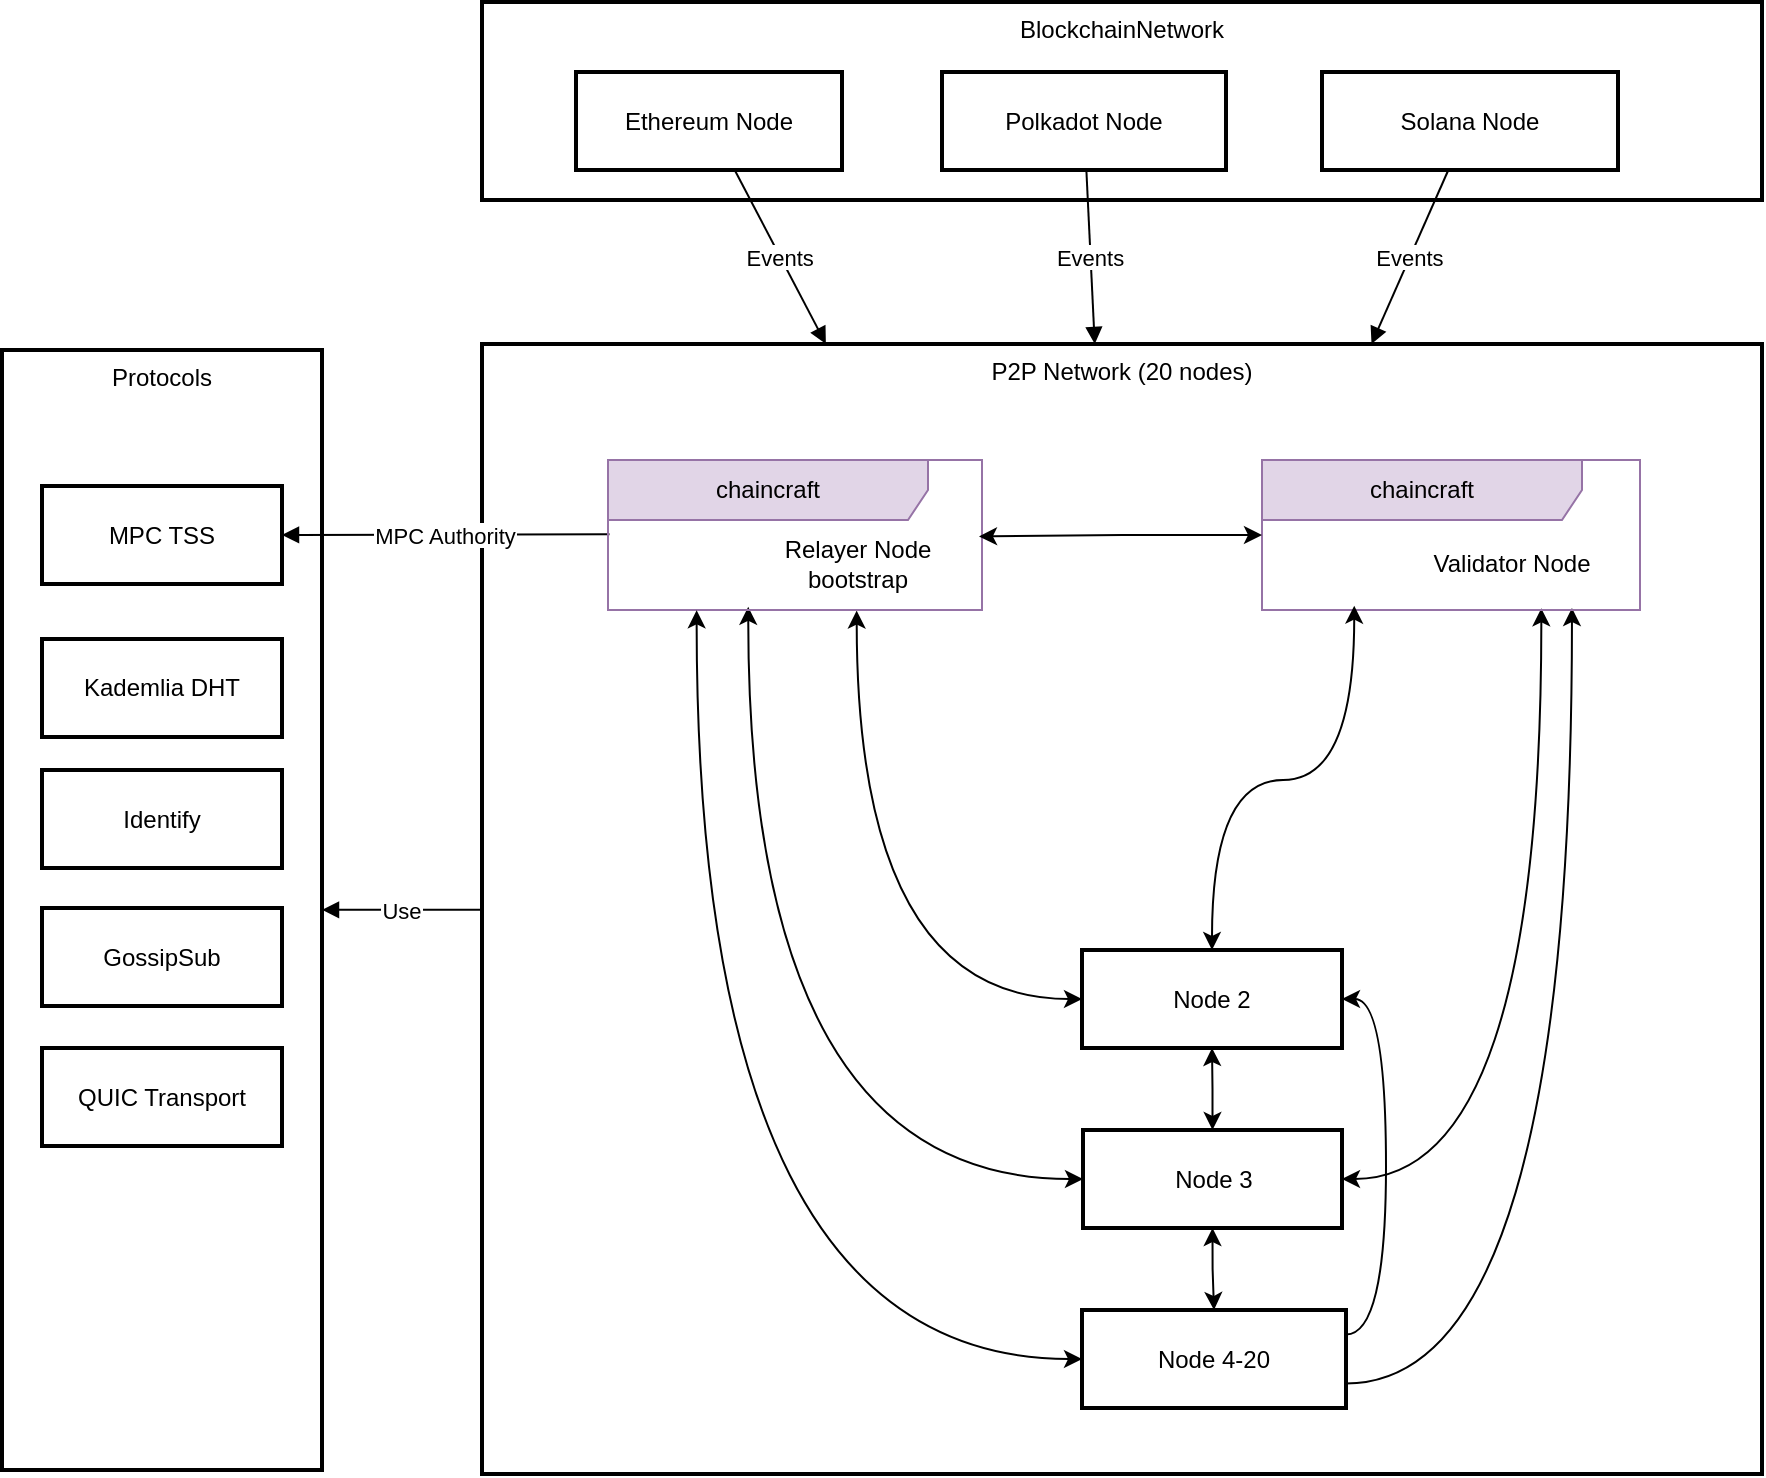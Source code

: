 <mxfile version="25.0.0" pages="4">
  <diagram id="IXVDJG_VeLUXgpo1rgtr" name="archi">
    <mxGraphModel dx="1198" dy="1622" grid="1" gridSize="10" guides="1" tooltips="1" connect="1" arrows="1" fold="1" page="1" pageScale="1" pageWidth="1169" pageHeight="827" math="0" shadow="0">
      <root>
        <mxCell id="0" />
        <mxCell id="1" parent="0" />
        <mxCell id="kc-gMKVMSjufeVu_9sTh-2" value="P2P Network (20 nodes)" style="whiteSpace=wrap;strokeWidth=2;verticalAlign=top;" vertex="1" parent="1">
          <mxGeometry x="440" y="217" width="640" height="565" as="geometry" />
        </mxCell>
        <mxCell id="kc-gMKVMSjufeVu_9sTh-1" value="Protocols" style="whiteSpace=wrap;strokeWidth=2;verticalAlign=top;" vertex="1" parent="1">
          <mxGeometry x="200" y="220" width="160" height="560" as="geometry" />
        </mxCell>
        <mxCell id="kc-gMKVMSjufeVu_9sTh-3" value="BlockchainNetwork" style="whiteSpace=wrap;strokeWidth=2;verticalAlign=top;" vertex="1" parent="1">
          <mxGeometry x="440" y="46" width="640" height="99" as="geometry" />
        </mxCell>
        <mxCell id="kc-gMKVMSjufeVu_9sTh-4" value="Ethereum Node" style="whiteSpace=wrap;strokeWidth=2;" vertex="1" parent="1">
          <mxGeometry x="487" y="81" width="133" height="49" as="geometry" />
        </mxCell>
        <mxCell id="kc-gMKVMSjufeVu_9sTh-5" value="Polkadot Node" style="whiteSpace=wrap;strokeWidth=2;" vertex="1" parent="1">
          <mxGeometry x="670" y="81" width="142" height="49" as="geometry" />
        </mxCell>
        <mxCell id="kc-gMKVMSjufeVu_9sTh-6" value="Solana Node" style="whiteSpace=wrap;strokeWidth=2;" vertex="1" parent="1">
          <mxGeometry x="860" y="81" width="148" height="49" as="geometry" />
        </mxCell>
        <mxCell id="084Bv8LMVi7UibyFzro4-11" style="edgeStyle=orthogonalEdgeStyle;rounded=0;orthogonalLoop=1;jettySize=auto;html=1;entryX=0.665;entryY=1.004;entryDx=0;entryDy=0;startArrow=classic;startFill=1;entryPerimeter=0;curved=1;" edge="1" parent="1" source="kc-gMKVMSjufeVu_9sTh-9" target="084Bv8LMVi7UibyFzro4-1">
          <mxGeometry relative="1" as="geometry" />
        </mxCell>
        <mxCell id="kc-gMKVMSjufeVu_9sTh-9" value="Node 2" style="whiteSpace=wrap;strokeWidth=2;" vertex="1" parent="1">
          <mxGeometry x="740" y="520" width="130" height="49" as="geometry" />
        </mxCell>
        <mxCell id="kc-gMKVMSjufeVu_9sTh-29" style="edgeStyle=orthogonalEdgeStyle;rounded=0;orthogonalLoop=1;jettySize=auto;html=1;exitX=1;exitY=0.5;exitDx=0;exitDy=0;entryX=0.739;entryY=0.989;entryDx=0;entryDy=0;startArrow=classic;startFill=1;entryPerimeter=0;curved=1;" edge="1" parent="1" source="kc-gMKVMSjufeVu_9sTh-10" target="084Bv8LMVi7UibyFzro4-5">
          <mxGeometry relative="1" as="geometry" />
        </mxCell>
        <mxCell id="084Bv8LMVi7UibyFzro4-10" style="edgeStyle=orthogonalEdgeStyle;rounded=0;orthogonalLoop=1;jettySize=auto;html=1;entryX=0.375;entryY=0.979;entryDx=0;entryDy=0;startArrow=classic;startFill=1;entryPerimeter=0;curved=1;" edge="1" parent="1" source="kc-gMKVMSjufeVu_9sTh-10" target="084Bv8LMVi7UibyFzro4-1">
          <mxGeometry relative="1" as="geometry" />
        </mxCell>
        <mxCell id="084Bv8LMVi7UibyFzro4-14" style="edgeStyle=orthogonalEdgeStyle;rounded=0;orthogonalLoop=1;jettySize=auto;html=1;entryX=0.5;entryY=0;entryDx=0;entryDy=0;exitX=0.5;exitY=1;exitDx=0;exitDy=0;startArrow=classic;startFill=1;" edge="1" parent="1" source="kc-gMKVMSjufeVu_9sTh-10" target="kc-gMKVMSjufeVu_9sTh-11">
          <mxGeometry relative="1" as="geometry" />
        </mxCell>
        <mxCell id="084Bv8LMVi7UibyFzro4-15" style="edgeStyle=orthogonalEdgeStyle;rounded=0;orthogonalLoop=1;jettySize=auto;html=1;entryX=0.5;entryY=1;entryDx=0;entryDy=0;startArrow=classic;startFill=1;" edge="1" parent="1" source="kc-gMKVMSjufeVu_9sTh-10" target="kc-gMKVMSjufeVu_9sTh-9">
          <mxGeometry relative="1" as="geometry" />
        </mxCell>
        <mxCell id="kc-gMKVMSjufeVu_9sTh-10" value="Node 3" style="whiteSpace=wrap;strokeWidth=2;" vertex="1" parent="1">
          <mxGeometry x="740.5" y="610" width="129.5" height="49" as="geometry" />
        </mxCell>
        <mxCell id="084Bv8LMVi7UibyFzro4-16" style="edgeStyle=orthogonalEdgeStyle;rounded=0;orthogonalLoop=1;jettySize=auto;html=1;entryX=1;entryY=0.5;entryDx=0;entryDy=0;exitX=1;exitY=0.25;exitDx=0;exitDy=0;curved=1;" edge="1" parent="1" source="kc-gMKVMSjufeVu_9sTh-11" target="kc-gMKVMSjufeVu_9sTh-9">
          <mxGeometry relative="1" as="geometry" />
        </mxCell>
        <mxCell id="kc-gMKVMSjufeVu_9sTh-11" value="Node 4-20" style="whiteSpace=wrap;strokeWidth=2;" vertex="1" parent="1">
          <mxGeometry x="740" y="700" width="132" height="49" as="geometry" />
        </mxCell>
        <mxCell id="kc-gMKVMSjufeVu_9sTh-12" value="Kademlia DHT" style="whiteSpace=wrap;strokeWidth=2;" vertex="1" parent="1">
          <mxGeometry x="220" y="364.5" width="120" height="49" as="geometry" />
        </mxCell>
        <mxCell id="kc-gMKVMSjufeVu_9sTh-13" value="QUIC Transport" style="whiteSpace=wrap;strokeWidth=2;" vertex="1" parent="1">
          <mxGeometry x="220" y="569" width="120" height="49" as="geometry" />
        </mxCell>
        <mxCell id="kc-gMKVMSjufeVu_9sTh-14" value="GossipSub" style="whiteSpace=wrap;strokeWidth=2;" vertex="1" parent="1">
          <mxGeometry x="220" y="499" width="120" height="49" as="geometry" />
        </mxCell>
        <mxCell id="kc-gMKVMSjufeVu_9sTh-15" value="Identify" style="whiteSpace=wrap;strokeWidth=2;" vertex="1" parent="1">
          <mxGeometry x="220" y="430" width="120" height="49" as="geometry" />
        </mxCell>
        <mxCell id="kc-gMKVMSjufeVu_9sTh-16" value="MPC TSS" style="whiteSpace=wrap;strokeWidth=2;" vertex="1" parent="1">
          <mxGeometry x="220" y="288" width="120" height="49" as="geometry" />
        </mxCell>
        <mxCell id="kc-gMKVMSjufeVu_9sTh-24" value="MPC Authority" style="startArrow=none;endArrow=block;entryX=1;entryY=0.5;rounded=0;exitX=0.004;exitY=0.495;exitDx=0;exitDy=0;exitPerimeter=0;entryDx=0;entryDy=0;" edge="1" parent="1" source="084Bv8LMVi7UibyFzro4-1" target="kc-gMKVMSjufeVu_9sTh-16">
          <mxGeometry relative="1" as="geometry" />
        </mxCell>
        <mxCell id="kc-gMKVMSjufeVu_9sTh-25" value="Events" style="curved=1;startArrow=none;endArrow=block;rounded=0;" edge="1" parent="1" source="kc-gMKVMSjufeVu_9sTh-4" target="kc-gMKVMSjufeVu_9sTh-2">
          <mxGeometry relative="1" as="geometry">
            <Array as="points" />
          </mxGeometry>
        </mxCell>
        <mxCell id="kc-gMKVMSjufeVu_9sTh-26" value="Events" style="curved=1;startArrow=none;endArrow=block;rounded=0;" edge="1" parent="1" source="kc-gMKVMSjufeVu_9sTh-5" target="kc-gMKVMSjufeVu_9sTh-2">
          <mxGeometry relative="1" as="geometry">
            <Array as="points" />
          </mxGeometry>
        </mxCell>
        <mxCell id="kc-gMKVMSjufeVu_9sTh-27" value="Events" style="curved=1;startArrow=none;endArrow=block;rounded=0;" edge="1" parent="1" source="kc-gMKVMSjufeVu_9sTh-6" target="kc-gMKVMSjufeVu_9sTh-2">
          <mxGeometry relative="1" as="geometry">
            <Array as="points" />
          </mxGeometry>
        </mxCell>
        <mxCell id="kc-gMKVMSjufeVu_9sTh-28" value="Use" style="curved=1;startArrow=none;endArrow=block;rounded=0;" edge="1" parent="1" source="kc-gMKVMSjufeVu_9sTh-2" target="kc-gMKVMSjufeVu_9sTh-1">
          <mxGeometry relative="1" as="geometry">
            <Array as="points" />
          </mxGeometry>
        </mxCell>
        <mxCell id="kc-gMKVMSjufeVu_9sTh-30" style="edgeStyle=orthogonalEdgeStyle;rounded=0;orthogonalLoop=1;jettySize=auto;html=1;entryX=0.82;entryY=0.987;entryDx=0;entryDy=0;exitX=1;exitY=0.75;exitDx=0;exitDy=0;entryPerimeter=0;curved=1;" edge="1" parent="1" source="kc-gMKVMSjufeVu_9sTh-11" target="084Bv8LMVi7UibyFzro4-5">
          <mxGeometry relative="1" as="geometry" />
        </mxCell>
        <mxCell id="084Bv8LMVi7UibyFzro4-1" value="chaincraft" style="shape=umlFrame;whiteSpace=wrap;html=1;pointerEvents=0;recursiveResize=0;container=1;collapsible=0;width=160;fillColor=#e1d5e7;strokeColor=#9673a6;" vertex="1" parent="1">
          <mxGeometry x="503" y="275" width="187" height="75" as="geometry" />
        </mxCell>
        <mxCell id="084Bv8LMVi7UibyFzro4-4" value="Relayer Node&lt;br style=&quot;padding: 0px; margin: 0px;&quot;&gt;bootstrap" style="text;html=1;align=center;verticalAlign=middle;whiteSpace=wrap;rounded=0;" vertex="1" parent="084Bv8LMVi7UibyFzro4-1">
          <mxGeometry x="70" y="37" width="110" height="30" as="geometry" />
        </mxCell>
        <mxCell id="084Bv8LMVi7UibyFzro4-5" value="chaincraft" style="shape=umlFrame;whiteSpace=wrap;html=1;pointerEvents=0;recursiveResize=0;container=1;collapsible=0;width=160;fillColor=#e1d5e7;strokeColor=#9673a6;" vertex="1" parent="1">
          <mxGeometry x="830" y="275" width="189" height="75" as="geometry" />
        </mxCell>
        <mxCell id="084Bv8LMVi7UibyFzro4-6" value="Validator Node" style="text;html=1;align=center;verticalAlign=middle;whiteSpace=wrap;rounded=0;" vertex="1" parent="084Bv8LMVi7UibyFzro4-5">
          <mxGeometry x="70" y="37" width="110" height="30" as="geometry" />
        </mxCell>
        <mxCell id="084Bv8LMVi7UibyFzro4-9" style="edgeStyle=orthogonalEdgeStyle;rounded=0;orthogonalLoop=1;jettySize=auto;html=1;entryX=0.237;entryY=1.002;entryDx=0;entryDy=0;entryPerimeter=0;exitX=0;exitY=0.5;exitDx=0;exitDy=0;startArrow=classic;startFill=1;curved=1;" edge="1" parent="1" source="kc-gMKVMSjufeVu_9sTh-11" target="084Bv8LMVi7UibyFzro4-1">
          <mxGeometry relative="1" as="geometry" />
        </mxCell>
        <mxCell id="084Bv8LMVi7UibyFzro4-12" style="edgeStyle=orthogonalEdgeStyle;rounded=0;orthogonalLoop=1;jettySize=auto;html=1;entryX=0.992;entryY=0.51;entryDx=0;entryDy=0;entryPerimeter=0;startArrow=classic;startFill=1;" edge="1" parent="1" source="084Bv8LMVi7UibyFzro4-5" target="084Bv8LMVi7UibyFzro4-1">
          <mxGeometry relative="1" as="geometry" />
        </mxCell>
        <mxCell id="084Bv8LMVi7UibyFzro4-13" style="edgeStyle=orthogonalEdgeStyle;rounded=0;orthogonalLoop=1;jettySize=auto;html=1;entryX=0.244;entryY=0.971;entryDx=0;entryDy=0;entryPerimeter=0;startArrow=classic;startFill=1;curved=1;" edge="1" parent="1" source="kc-gMKVMSjufeVu_9sTh-9" target="084Bv8LMVi7UibyFzro4-5">
          <mxGeometry relative="1" as="geometry" />
        </mxCell>
      </root>
    </mxGraphModel>
  </diagram>
  <diagram id="6VmMqXmC3DoD7ry2THyF" name="detail archi">
    <mxGraphModel grid="1" page="1" gridSize="10" guides="1" tooltips="1" connect="1" arrows="1" fold="1" pageScale="1" pageWidth="1169" pageHeight="827" math="0" shadow="0">
      <root>
        <mxCell id="0" />
        <mxCell id="1" parent="0" />
        <mxCell id="GuxVgfwYqSYAjP20sKNR-9" value="Protocols stack" style="whiteSpace=wrap;strokeWidth=2;verticalAlign=top;gradientColor=#99FFCC;fillColor=#CCFFCC;fontStyle=1" vertex="1" parent="1">
          <mxGeometry x="-250" y="50" width="270" height="740" as="geometry" />
        </mxCell>
        <mxCell id="GuxVgfwYqSYAjP20sKNR-16" value="Secure signature Protocol" style="whiteSpace=wrap;strokeWidth=2;verticalAlign=top;opacity=75;fontStyle=1" vertex="1" parent="1">
          <mxGeometry x="-230" y="180" width="160" height="104" as="geometry" />
        </mxCell>
        <mxCell id="ElLSC6b5jKK7miGba3Dk-1" value="Connection Types" style="whiteSpace=wrap;strokeWidth=2;verticalAlign=top;gradientColor=#FF9933;fillColor=#FFE6CC;fontStyle=1" vertex="1" parent="1">
          <mxGeometry x="720" y="670" width="370" height="120" as="geometry" />
        </mxCell>
        <mxCell id="ElLSC6b5jKK7miGba3Dk-5" value="P2P Network" style="whiteSpace=wrap;strokeWidth=2;verticalAlign=top;gradientColor=#E5CCFF;fillColor=#CCCCFF;fontStyle=1" vertex="1" parent="1">
          <mxGeometry x="30" y="50" width="1060" height="600" as="geometry" />
        </mxCell>
        <mxCell id="ElLSC6b5jKK7miGba3Dk-6" value="Validator Nodes (20)" style="whiteSpace=wrap;strokeWidth=2;verticalAlign=top;fillColor=#FFFFFF;gradientColor=none;opacity=40;fontStyle=1" vertex="1" parent="1">
          <mxGeometry x="50" y="320" width="1020" height="320" as="geometry" />
        </mxCell>
        <mxCell id="ElLSC6b5jKK7miGba3Dk-7" value="Node Components (Each Node)" style="whiteSpace=wrap;strokeWidth=2;verticalAlign=top;opacity=60;fontStyle=1" vertex="1" parent="1">
          <mxGeometry x="80" y="370" width="970" height="260" as="geometry" />
        </mxCell>
        <mxCell id="ElLSC6b5jKK7miGba3Dk-8" value="Relayer Node" style="whiteSpace=wrap;strokeWidth=2;verticalAlign=top;gradientColor=none;fillColor=default;opacity=40;fontStyle=1" vertex="1" parent="1">
          <mxGeometry x="50" y="90" width="1020" height="202" as="geometry" />
        </mxCell>
        <mxCell id="ElLSC6b5jKK7miGba3Dk-9" value="Blockchain Networks" style="whiteSpace=wrap;strokeWidth=2;verticalAlign=top;gradientColor=#66FFFF;fillColor=#CCFFFF;fontStyle=1" vertex="1" parent="1">
          <mxGeometry x="1120" y="50" width="240" height="740" as="geometry" />
        </mxCell>
        <mxCell id="ElLSC6b5jKK7miGba3Dk-10" value="Solana" style="whiteSpace=wrap;strokeWidth=2;verticalAlign=top;opacity=75;" vertex="1" parent="1">
          <mxGeometry x="1170" y="591" width="170" height="180" as="geometry" />
        </mxCell>
        <mxCell id="ElLSC6b5jKK7miGba3Dk-11" value="Polkadot" style="whiteSpace=wrap;strokeWidth=2;verticalAlign=top;opacity=75;" vertex="1" parent="1">
          <mxGeometry x="1170" y="91" width="170" height="180" as="geometry" />
        </mxCell>
        <mxCell id="ElLSC6b5jKK7miGba3Dk-12" value="Ethereum" style="whiteSpace=wrap;strokeWidth=2;verticalAlign=top;opacity=75;" vertex="1" parent="1">
          <mxGeometry x="1170" y="341" width="170" height="175" as="geometry" />
        </mxCell>
        <mxCell id="GuxVgfwYqSYAjP20sKNR-1" style="edgeStyle=orthogonalEdgeStyle;rounded=0;orthogonalLoop=1;jettySize=auto;html=1;entryX=0;entryY=0.25;entryDx=0;entryDy=0;exitX=0;exitY=0.75;exitDx=0;exitDy=0;curved=1;" edge="1" parent="1" source="ElLSC6b5jKK7miGba3Dk-13" target="ElLSC6b5jKK7miGba3Dk-14">
          <mxGeometry relative="1" as="geometry" />
        </mxCell>
        <mxCell id="GuxVgfwYqSYAjP20sKNR-2" value="RPC/WS" style="edgeLabel;html=1;align=center;verticalAlign=middle;resizable=0;points=[];" vertex="1" connectable="0" parent="GuxVgfwYqSYAjP20sKNR-1">
          <mxGeometry x="-0.014" relative="1" as="geometry">
            <mxPoint as="offset" />
          </mxGeometry>
        </mxCell>
        <mxCell id="ElLSC6b5jKK7miGba3Dk-13" value="GETH Node" style="whiteSpace=wrap;strokeWidth=2;opacity=75;" vertex="1" parent="1">
          <mxGeometry x="1190" y="384" width="130" height="49" as="geometry" />
        </mxCell>
        <mxCell id="ElLSC6b5jKK7miGba3Dk-14" value="Infura" style="whiteSpace=wrap;strokeWidth=2;opacity=75;" vertex="1" parent="1">
          <mxGeometry x="1190" y="451" width="130" height="49" as="geometry" />
        </mxCell>
        <mxCell id="ElLSC6b5jKK7miGba3Dk-15" value="Polkadot RPC" style="whiteSpace=wrap;strokeWidth=2;opacity=75;" vertex="1" parent="1">
          <mxGeometry x="1190" y="201" width="130" height="49" as="geometry" />
        </mxCell>
        <mxCell id="ElLSC6b5jKK7miGba3Dk-16" value="Polkadot WebSocket" style="whiteSpace=wrap;strokeWidth=2;opacity=75;" vertex="1" parent="1">
          <mxGeometry x="1190" y="133" width="130" height="49" as="geometry" />
        </mxCell>
        <mxCell id="ElLSC6b5jKK7miGba3Dk-17" value="Solana RPC" style="whiteSpace=wrap;strokeWidth=2;opacity=75;" vertex="1" parent="1">
          <mxGeometry x="1190" y="698" width="130" height="49" as="geometry" />
        </mxCell>
        <mxCell id="ElLSC6b5jKK7miGba3Dk-18" value="Solana WebSocket" style="whiteSpace=wrap;strokeWidth=2;opacity=75;" vertex="1" parent="1">
          <mxGeometry x="1190" y="631" width="130" height="49" as="geometry" />
        </mxCell>
        <mxCell id="ElLSC6b5jKK7miGba3Dk-19" value="Core Service" style="whiteSpace=wrap;strokeWidth=2;opacity=75;strokeColor=default;align=center;verticalAlign=middle;fontFamily=Helvetica;fontSize=12;fontColor=default;fillColor=default;gradientColor=none;rounded=1;shadow=1;" vertex="1" parent="1">
          <mxGeometry x="498.5" y="140" width="150" height="49" as="geometry" />
        </mxCell>
        <mxCell id="GuxVgfwYqSYAjP20sKNR-20" style="edgeStyle=orthogonalEdgeStyle;rounded=0;orthogonalLoop=1;jettySize=auto;html=1;curved=1;entryX=1;entryY=0.5;entryDx=0;entryDy=0;exitX=0.25;exitY=1;exitDx=0;exitDy=0;" edge="1" parent="1" source="ElLSC6b5jKK7miGba3Dk-20" target="GuxVgfwYqSYAjP20sKNR-15">
          <mxGeometry relative="1" as="geometry" />
        </mxCell>
        <mxCell id="ElLSC6b5jKK7miGba3Dk-20" value="MPC Controller" style="whiteSpace=wrap;strokeWidth=2;opacity=75;" vertex="1" parent="1">
          <mxGeometry x="350" y="219" width="148.5" height="49" as="geometry" />
        </mxCell>
        <mxCell id="GuxVgfwYqSYAjP20sKNR-17" style="rounded=0;orthogonalLoop=1;jettySize=auto;html=1;edgeStyle=orthogonalEdgeStyle;curved=1;entryX=0.75;entryY=0;entryDx=0;entryDy=0;" edge="1" parent="1" source="ElLSC6b5jKK7miGba3Dk-21" target="GuxVgfwYqSYAjP20sKNR-15">
          <mxGeometry relative="1" as="geometry" />
        </mxCell>
        <mxCell id="ElLSC6b5jKK7miGba3Dk-21" value="Key Management" style="whiteSpace=wrap;strokeWidth=2;opacity=75;" vertex="1" parent="1">
          <mxGeometry x="181" y="219" width="146" height="49" as="geometry" />
        </mxCell>
        <mxCell id="GuxVgfwYqSYAjP20sKNR-4" style="edgeStyle=orthogonalEdgeStyle;rounded=0;orthogonalLoop=1;jettySize=auto;html=1;curved=1;entryX=0.006;entryY=0.1;entryDx=0;entryDy=0;entryPerimeter=0;" edge="1" parent="1" source="ElLSC6b5jKK7miGba3Dk-23" target="ElLSC6b5jKK7miGba3Dk-9">
          <mxGeometry relative="1" as="geometry" />
        </mxCell>
        <mxCell id="GuxVgfwYqSYAjP20sKNR-5" value="Monitor" style="edgeLabel;html=1;align=center;verticalAlign=middle;resizable=0;points=[];" vertex="1" connectable="0" parent="GuxVgfwYqSYAjP20sKNR-4">
          <mxGeometry x="0.082" y="-8" relative="1" as="geometry">
            <mxPoint x="57" y="-51" as="offset" />
          </mxGeometry>
        </mxCell>
        <mxCell id="ElLSC6b5jKK7miGba3Dk-23" value="Chain Management" style="whiteSpace=wrap;strokeWidth=2;opacity=75;" vertex="1" parent="1">
          <mxGeometry x="648.5" y="219" width="140" height="49" as="geometry" />
        </mxCell>
        <mxCell id="ElLSC6b5jKK7miGba3Dk-24" value="Core Service" style="whiteSpace=wrap;strokeWidth=2;fillColor=default;strokeColor=default;align=center;verticalAlign=middle;fontFamily=Helvetica;fontSize=12;fontColor=default;gradientColor=none;opacity=75;shadow=1;glass=0;rounded=1;" vertex="1" parent="1">
          <mxGeometry x="498.5" y="416" width="140" height="49" as="geometry" />
        </mxCell>
        <mxCell id="ElLSC6b5jKK7miGba3Dk-25" value="Event Listener" style="whiteSpace=wrap;strokeWidth=2;opacity=75;" vertex="1" parent="1">
          <mxGeometry x="320" y="395.5" width="110" height="49" as="geometry" />
        </mxCell>
        <mxCell id="ElLSC6b5jKK7miGba3Dk-27" value="Chain Adapter" style="whiteSpace=wrap;strokeWidth=2;opacity=75;" vertex="1" parent="1">
          <mxGeometry x="910" y="400" width="110" height="210" as="geometry" />
        </mxCell>
        <mxCell id="GuxVgfwYqSYAjP20sKNR-3" style="rounded=0;orthogonalLoop=1;jettySize=auto;html=1;entryX=0.5;entryY=0;entryDx=0;entryDy=0;edgeStyle=orthogonalEdgeStyle;curved=1;" edge="1" parent="1" source="ElLSC6b5jKK7miGba3Dk-28" target="ElLSC6b5jKK7miGba3Dk-38">
          <mxGeometry relative="1" as="geometry" />
        </mxCell>
        <mxCell id="ElLSC6b5jKK7miGba3Dk-28" value="P2P Protocol Handler" style="whiteSpace=wrap;strokeWidth=2;opacity=75;" vertex="1" parent="1">
          <mxGeometry x="498.5" y="541" width="140" height="49" as="geometry" />
        </mxCell>
        <mxCell id="ElLSC6b5jKK7miGba3Dk-36" value="WebSocket" style="whiteSpace=wrap;strokeWidth=2;opacity=75;" vertex="1" parent="1">
          <mxGeometry x="970" y="730" width="100" height="49" as="geometry" />
        </mxCell>
        <mxCell id="ElLSC6b5jKK7miGba3Dk-37" value="JSON-RPC" style="whiteSpace=wrap;strokeWidth=2;opacity=75;" vertex="1" parent="1">
          <mxGeometry x="860" y="730" width="100" height="49" as="geometry" />
        </mxCell>
        <mxCell id="ElLSC6b5jKK7miGba3Dk-38" value="P2P Direct" style="whiteSpace=wrap;strokeWidth=2;opacity=75;" vertex="1" parent="1">
          <mxGeometry x="738" y="730" width="102" height="49" as="geometry" />
        </mxCell>
        <mxCell id="ElLSC6b5jKK7miGba3Dk-40" value="" style="startArrow=none;endArrow=block;exitX=0;exitY=0.75;rounded=0;exitDx=0;exitDy=0;edgeStyle=orthogonalEdgeStyle;curved=1;" edge="1" parent="1" source="ElLSC6b5jKK7miGba3Dk-19" target="ElLSC6b5jKK7miGba3Dk-20">
          <mxGeometry relative="1" as="geometry" />
        </mxCell>
        <mxCell id="ElLSC6b5jKK7miGba3Dk-41" value="" style="startArrow=none;endArrow=block;exitX=0;exitY=0.25;rounded=0;exitDx=0;exitDy=0;edgeStyle=orthogonalEdgeStyle;curved=1;" edge="1" parent="1" source="ElLSC6b5jKK7miGba3Dk-19" target="ElLSC6b5jKK7miGba3Dk-21">
          <mxGeometry relative="1" as="geometry" />
        </mxCell>
        <mxCell id="ElLSC6b5jKK7miGba3Dk-43" value="" style="startArrow=none;endArrow=block;exitX=1;exitY=0.25;entryX=0.5;entryY=-0.01;rounded=0;exitDx=0;exitDy=0;edgeStyle=orthogonalEdgeStyle;curved=1;" edge="1" parent="1" source="ElLSC6b5jKK7miGba3Dk-19" target="ElLSC6b5jKK7miGba3Dk-23">
          <mxGeometry relative="1" as="geometry" />
        </mxCell>
        <mxCell id="ElLSC6b5jKK7miGba3Dk-44" value="" style="startArrow=none;endArrow=block;exitX=0;exitY=0.25;entryX=1;entryY=0.5;rounded=0;exitDx=0;exitDy=0;edgeStyle=orthogonalEdgeStyle;curved=1;entryDx=0;entryDy=0;" edge="1" parent="1" source="ElLSC6b5jKK7miGba3Dk-24" target="ElLSC6b5jKK7miGba3Dk-25">
          <mxGeometry relative="1" as="geometry" />
        </mxCell>
        <mxCell id="ElLSC6b5jKK7miGba3Dk-45" value="" style="startArrow=none;endArrow=block;exitX=0;exitY=0.75;entryX=1;entryY=0.5;rounded=0;exitDx=0;exitDy=0;edgeStyle=orthogonalEdgeStyle;curved=1;entryDx=0;entryDy=0;" edge="1" parent="1" source="ElLSC6b5jKK7miGba3Dk-24" target="ElLSC6b5jKK7miGba3Dk-26">
          <mxGeometry relative="1" as="geometry" />
        </mxCell>
        <mxCell id="ElLSC6b5jKK7miGba3Dk-46" value="" style="startArrow=none;endArrow=block;exitX=1;exitY=0.75;rounded=0;exitDx=0;exitDy=0;" edge="1" parent="1" source="ElLSC6b5jKK7miGba3Dk-24" target="ElLSC6b5jKK7miGba3Dk-27">
          <mxGeometry relative="1" as="geometry" />
        </mxCell>
        <mxCell id="ElLSC6b5jKK7miGba3Dk-47" value="" style="startArrow=none;endArrow=block;rounded=0;" edge="1" parent="1" source="ElLSC6b5jKK7miGba3Dk-24" target="ElLSC6b5jKK7miGba3Dk-28">
          <mxGeometry relative="1" as="geometry" />
        </mxCell>
        <mxCell id="ElLSC6b5jKK7miGba3Dk-48" value="Events/RPC" style="startArrow=none;endArrow=block;exitX=0;exitY=0.5;entryX=0.996;entryY=0.591;rounded=0;strokeColor=#FF3333;exitDx=0;exitDy=0;fontColor=#FF3333;entryDx=0;entryDy=0;entryPerimeter=0;" edge="1" parent="1" source="ElLSC6b5jKK7miGba3Dk-13" target="ElLSC6b5jKK7miGba3Dk-27">
          <mxGeometry x="-0.09" y="2" relative="1" as="geometry">
            <mxPoint as="offset" />
          </mxGeometry>
        </mxCell>
        <mxCell id="ElLSC6b5jKK7miGba3Dk-49" value="WebSocket/RPC" style="startArrow=none;endArrow=block;exitX=0;exitY=0.5;entryX=1.007;entryY=0.709;rounded=0;exitDx=0;exitDy=0;strokeColor=#FF3333;entryDx=0;entryDy=0;entryPerimeter=0;" edge="1" parent="1" source="ElLSC6b5jKK7miGba3Dk-14" target="ElLSC6b5jKK7miGba3Dk-27">
          <mxGeometry x="-0.09" y="-1" relative="1" as="geometry">
            <mxPoint as="offset" />
          </mxGeometry>
        </mxCell>
        <mxCell id="ElLSC6b5jKK7miGba3Dk-50" value="RPC" style="startArrow=none;endArrow=block;exitX=0;exitY=0.5;entryX=1.007;entryY=0.211;rounded=0;exitDx=0;exitDy=0;strokeColor=#3333FF;entryDx=0;entryDy=0;entryPerimeter=0;" edge="1" parent="1" source="ElLSC6b5jKK7miGba3Dk-15" target="ElLSC6b5jKK7miGba3Dk-27">
          <mxGeometry x="-0.198" y="-3" relative="1" as="geometry">
            <mxPoint as="offset" />
          </mxGeometry>
        </mxCell>
        <mxCell id="ElLSC6b5jKK7miGba3Dk-51" value="WebSocket" style="startArrow=none;endArrow=block;exitX=0;exitY=0.5;entryX=1;entryY=0.07;rounded=0;exitDx=0;exitDy=0;strokeColor=#3333FF;entryDx=0;entryDy=0;entryPerimeter=0;" edge="1" parent="1" source="ElLSC6b5jKK7miGba3Dk-16" target="ElLSC6b5jKK7miGba3Dk-27">
          <mxGeometry x="-0.143" y="4" relative="1" as="geometry">
            <mxPoint y="-1" as="offset" />
          </mxGeometry>
        </mxCell>
        <mxCell id="ElLSC6b5jKK7miGba3Dk-52" value="RPC" style="startArrow=none;endArrow=block;exitX=0;exitY=0.5;entryX=0.996;entryY=0.94;rounded=0;exitDx=0;exitDy=0;strokeColor=#6600CC;entryDx=0;entryDy=0;entryPerimeter=0;" edge="1" parent="1" source="ElLSC6b5jKK7miGba3Dk-17" target="ElLSC6b5jKK7miGba3Dk-27">
          <mxGeometry x="-0.206" y="5" relative="1" as="geometry">
            <mxPoint as="offset" />
          </mxGeometry>
        </mxCell>
        <mxCell id="ElLSC6b5jKK7miGba3Dk-53" value="WebSocket" style="startArrow=none;endArrow=block;exitX=0;exitY=0.5;entryX=0.993;entryY=0.827;rounded=0;exitDx=0;exitDy=0;strokeColor=#6600CC;entryDx=0;entryDy=0;entryPerimeter=0;" edge="1" parent="1" source="ElLSC6b5jKK7miGba3Dk-18" target="ElLSC6b5jKK7miGba3Dk-27">
          <mxGeometry x="-0.189" y="3" relative="1" as="geometry">
            <mxPoint as="offset" />
          </mxGeometry>
        </mxCell>
        <mxCell id="ElLSC6b5jKK7miGba3Dk-56" value="Uses" style="startArrow=none;endArrow=block;rounded=0;exitX=0.386;exitY=0.979;exitDx=0;exitDy=0;exitPerimeter=0;edgeStyle=orthogonalEdgeStyle;curved=1;entryX=1;entryY=0.5;entryDx=0;entryDy=0;" edge="1" parent="1" source="ElLSC6b5jKK7miGba3Dk-28" target="GuxVgfwYqSYAjP20sKNR-12">
          <mxGeometry x="0.81" y="6" relative="1" as="geometry">
            <Array as="points">
              <mxPoint x="552" y="674" />
            </Array>
            <mxPoint x="468" y="600" as="sourcePoint" />
            <mxPoint as="offset" />
          </mxGeometry>
        </mxCell>
        <mxCell id="ElLSC6b5jKK7miGba3Dk-57" value="Uses" style="startArrow=none;endArrow=block;exitX=0;exitY=0.5;rounded=0;exitDx=0;exitDy=0;edgeStyle=orthogonalEdgeStyle;curved=1;entryX=1;entryY=0.75;entryDx=0;entryDy=0;" edge="1" parent="1" source="ElLSC6b5jKK7miGba3Dk-28" target="GuxVgfwYqSYAjP20sKNR-13">
          <mxGeometry x="0.781" y="3" relative="1" as="geometry">
            <Array as="points">
              <mxPoint x="498" y="580" />
              <mxPoint x="130" y="580" />
              <mxPoint x="130" y="557" />
            </Array>
            <mxPoint as="offset" />
          </mxGeometry>
        </mxCell>
        <mxCell id="ElLSC6b5jKK7miGba3Dk-58" value="Uses" style="startArrow=none;endArrow=block;exitX=0.25;exitY=1;rounded=0;exitDx=0;exitDy=0;edgeStyle=orthogonalEdgeStyle;curved=1;entryX=1;entryY=0.5;entryDx=0;entryDy=0;" edge="1" parent="1" source="ElLSC6b5jKK7miGba3Dk-28" target="GuxVgfwYqSYAjP20sKNR-14">
          <mxGeometry x="0.787" relative="1" as="geometry">
            <mxPoint as="offset" />
          </mxGeometry>
        </mxCell>
        <mxCell id="ElLSC6b5jKK7miGba3Dk-59" value="Uses" style="startArrow=none;endArrow=block;rounded=0;entryX=0.75;entryY=1;entryDx=0;entryDy=0;edgeStyle=orthogonalEdgeStyle;curved=1;exitX=0;exitY=0.25;exitDx=0;exitDy=0;" edge="1" parent="1" source="ElLSC6b5jKK7miGba3Dk-26" target="GuxVgfwYqSYAjP20sKNR-15">
          <mxGeometry x="0.675" relative="1" as="geometry">
            <mxPoint as="offset" />
          </mxGeometry>
        </mxCell>
        <mxCell id="ElLSC6b5jKK7miGba3Dk-60" value="Uses" style="curved=1;startArrow=none;endArrow=block;exitX=0.5;exitY=0.98;rounded=0;edgeStyle=orthogonalEdgeStyle;entryX=1;entryY=0.5;entryDx=0;entryDy=0;" edge="1" parent="1" source="ElLSC6b5jKK7miGba3Dk-28" target="GuxVgfwYqSYAjP20sKNR-11">
          <mxGeometry x="0.809" relative="1" as="geometry">
            <mxPoint x="583.5" y="800" as="targetPoint" />
            <mxPoint as="offset" />
          </mxGeometry>
        </mxCell>
        <mxCell id="ElLSC6b5jKK7miGba3Dk-61" value="QUIC/MPC" style="startArrow=none;endArrow=block;entryX=0.75;entryY=1;rounded=0;entryDx=0;entryDy=0;edgeStyle=orthogonalEdgeStyle;curved=1;" edge="1" parent="1" source="ElLSC6b5jKK7miGba3Dk-24" target="ElLSC6b5jKK7miGba3Dk-19">
          <mxGeometry relative="1" as="geometry" />
        </mxCell>
        <mxCell id="ElLSC6b5jKK7miGba3Dk-62" value="Key Distribution" style="startArrow=none;endArrow=block;exitX=0.5;exitY=1;entryX=0.25;entryY=0;rounded=0;entryDx=0;entryDy=0;edgeStyle=orthogonalEdgeStyle;curved=1;exitDx=0;exitDy=0;" edge="1" parent="1" source="ElLSC6b5jKK7miGba3Dk-20" target="ElLSC6b5jKK7miGba3Dk-26">
          <mxGeometry relative="1" as="geometry" />
        </mxCell>
        <mxCell id="ElLSC6b5jKK7miGba3Dk-64" value="Propagate" style="startArrow=none;endArrow=block;rounded=0;edgeStyle=orthogonalEdgeStyle;curved=1;entryX=1;entryY=0.25;entryDx=0;entryDy=0;exitX=0;exitY=0.75;exitDx=0;exitDy=0;" edge="1" parent="1" source="ElLSC6b5jKK7miGba3Dk-26" target="GuxVgfwYqSYAjP20sKNR-13">
          <mxGeometry x="0.595" y="-2" relative="1" as="geometry">
            <mxPoint as="offset" />
          </mxGeometry>
        </mxCell>
        <mxCell id="ElLSC6b5jKK7miGba3Dk-65" value="Notify" style="startArrow=none;endArrow=block;exitX=0.75;exitY=0;entryX=0.25;entryY=1;rounded=0;entryDx=0;entryDy=0;edgeStyle=orthogonalEdgeStyle;curved=1;exitDx=0;exitDy=0;" edge="1" parent="1" source="ElLSC6b5jKK7miGba3Dk-25" target="ElLSC6b5jKK7miGba3Dk-19">
          <mxGeometry relative="1" as="geometry" />
        </mxCell>
        <mxCell id="ElLSC6b5jKK7miGba3Dk-66" value="Uses" style="startArrow=none;endArrow=block;exitX=0.75;exitY=1;entryX=0.5;entryY=-0.01;rounded=0;exitDx=0;exitDy=0;" edge="1" parent="1" source="ElLSC6b5jKK7miGba3Dk-27" target="ElLSC6b5jKK7miGba3Dk-36">
          <mxGeometry relative="1" as="geometry" />
        </mxCell>
        <mxCell id="ElLSC6b5jKK7miGba3Dk-67" value="Uses" style="startArrow=none;endArrow=block;exitX=0.25;exitY=1;entryX=0.5;entryY=-0.01;rounded=0;exitDx=0;exitDy=0;" edge="1" parent="1" source="ElLSC6b5jKK7miGba3Dk-27" target="ElLSC6b5jKK7miGba3Dk-37">
          <mxGeometry relative="1" as="geometry" />
        </mxCell>
        <mxCell id="ElLSC6b5jKK7miGba3Dk-70" value="Monitor" style="curved=1;startArrow=none;endArrow=block;rounded=0;exitX=1;exitY=0.5;exitDx=0;exitDy=0;entryX=-0.004;entryY=0.447;entryDx=0;entryDy=0;entryPerimeter=0;" edge="1" parent="1" source="ElLSC6b5jKK7miGba3Dk-27" target="ElLSC6b5jKK7miGba3Dk-9">
          <mxGeometry x="0.457" y="-7" relative="1" as="geometry">
            <Array as="points" />
            <mxPoint as="offset" />
          </mxGeometry>
        </mxCell>
        <mxCell id="GuxVgfwYqSYAjP20sKNR-6" value="" style="startArrow=none;endArrow=block;rounded=0;edgeStyle=orthogonalEdgeStyle;curved=1;" edge="1" parent="1" source="ElLSC6b5jKK7miGba3Dk-25" target="ElLSC6b5jKK7miGba3Dk-26">
          <mxGeometry relative="1" as="geometry">
            <mxPoint x="215" y="525" as="sourcePoint" />
            <mxPoint x="106" y="740" as="targetPoint" />
          </mxGeometry>
        </mxCell>
        <mxCell id="ElLSC6b5jKK7miGba3Dk-26" value="Signature Service" style="whiteSpace=wrap;strokeWidth=2;opacity=75;" vertex="1" parent="1">
          <mxGeometry x="110" y="481" width="131" height="49" as="geometry" />
        </mxCell>
        <mxCell id="GuxVgfwYqSYAjP20sKNR-7" value="&lt;b&gt;&lt;font style=&quot;font-size: 14px;&quot;&gt;Relayer node&lt;/font&gt;&lt;/b&gt;&lt;div&gt;&lt;br&gt;&lt;/div&gt;&lt;div&gt;&lt;ul&gt;&lt;li&gt;Execute Smart Contract bridge fonction&lt;/li&gt;&lt;li&gt;Add/Remove peer to/from blockchain&lt;/li&gt;&lt;li&gt;Generate/Distribute shared secrets MPC/TSS to peers&lt;/li&gt;&lt;li&gt;Receive/validate shared signatures from peers&lt;/li&gt;&lt;/ul&gt;&lt;div&gt;&lt;b&gt;&lt;font style=&quot;font-size: 14px;&quot;&gt;Key Management&lt;/font&gt;&lt;/b&gt;&lt;/div&gt;&lt;/div&gt;&lt;div&gt;&lt;br&gt;&lt;/div&gt;&lt;div&gt;Manage all relative to shared keys and validator nodes.&lt;/div&gt;&lt;div&gt;&lt;ul&gt;&lt;li&gt;Generate shared keys for each validator nodes (peers)&lt;/li&gt;&lt;li&gt;Distribute shared keys to each peers&lt;/li&gt;&lt;/ul&gt;&lt;div&gt;&lt;b&gt;&lt;font style=&quot;font-size: 14px;&quot;&gt;MPC controller&lt;/font&gt;&lt;/b&gt;&lt;/div&gt;&lt;/div&gt;&lt;div&gt;&lt;br&gt;&lt;/div&gt;&lt;div&gt;&lt;ul&gt;&lt;li&gt;Aggregate shared signatures&lt;/li&gt;&lt;li&gt;Verify shared signatures&lt;/li&gt;&lt;/ul&gt;&lt;/div&gt;" style="text;html=1;align=left;verticalAlign=top;whiteSpace=wrap;rounded=0;fillColor=default;spacingLeft=5;spacingTop=5;" vertex="1" parent="1">
          <mxGeometry x="40" y="-320" width="360" height="320" as="geometry" />
        </mxCell>
        <mxCell id="GuxVgfwYqSYAjP20sKNR-8" value="&lt;b&gt;&lt;font style=&quot;font-size: 14px;&quot;&gt;Validator node&lt;/font&gt;&lt;/b&gt;&lt;div&gt;&lt;br&gt;&lt;/div&gt;&lt;div&gt;&lt;ul&gt;&lt;li&gt;Listen to events from Bridge Smart Contract (Onchain)&lt;/li&gt;&lt;li&gt;&lt;span style=&quot;background-color: initial;&quot;&gt;Validate/Sign partial transactions&lt;/span&gt;&lt;/li&gt;&lt;li&gt;Send partial signature to relayer&lt;/li&gt;&lt;/ul&gt;&lt;/div&gt;" style="text;html=1;align=left;verticalAlign=top;whiteSpace=wrap;rounded=0;fillColor=default;spacingLeft=5;spacingTop=5;" vertex="1" parent="1">
          <mxGeometry x="480" y="-320" width="360" height="120" as="geometry" />
        </mxCell>
        <mxCell id="GuxVgfwYqSYAjP20sKNR-10" value="Network Protocols" style="whiteSpace=wrap;strokeWidth=2;verticalAlign=top;opacity=75;fontStyle=1" vertex="1" parent="1">
          <mxGeometry x="-230" y="470" width="160" height="310" as="geometry" />
        </mxCell>
        <mxCell id="GuxVgfwYqSYAjP20sKNR-11" value="QUIC Transport" style="whiteSpace=wrap;strokeWidth=2;opacity=75;" vertex="1" parent="1">
          <mxGeometry x="-210" y="720" width="118" height="49" as="geometry" />
        </mxCell>
        <mxCell id="GuxVgfwYqSYAjP20sKNR-12" value="Kademlia DHT" style="whiteSpace=wrap;strokeWidth=2;opacity=75;" vertex="1" parent="1">
          <mxGeometry x="-210" y="650" width="118" height="49" as="geometry" />
        </mxCell>
        <mxCell id="GuxVgfwYqSYAjP20sKNR-13" value="GossipSub" style="whiteSpace=wrap;strokeWidth=2;opacity=75;" vertex="1" parent="1">
          <mxGeometry x="-210" y="520" width="118" height="49" as="geometry" />
        </mxCell>
        <mxCell id="GuxVgfwYqSYAjP20sKNR-14" value="Identify" style="whiteSpace=wrap;strokeWidth=2;opacity=75;" vertex="1" parent="1">
          <mxGeometry x="-210" y="585" width="118" height="49" as="geometry" />
        </mxCell>
        <mxCell id="GuxVgfwYqSYAjP20sKNR-15" value="MPC TSS" style="whiteSpace=wrap;strokeWidth=2;opacity=75;" vertex="1" parent="1">
          <mxGeometry x="-210" y="225.5" width="118" height="49" as="geometry" />
        </mxCell>
      </root>
    </mxGraphModel>
  </diagram>
  <diagram id="_dfDwN6W6qn118nUfxkM" name="seq">
    <mxGraphModel dx="1131" dy="1532" grid="1" gridSize="10" guides="1" tooltips="1" connect="1" arrows="1" fold="1" page="1" pageScale="1" pageWidth="1169" pageHeight="827" math="0" shadow="0">
      <root>
        <mxCell id="0" />
        <mxCell id="1" parent="0" />
        <mxCell id="2WlWTmRUUenYZe5LpFqX-1" value="Source Chain" style="shape=umlLifeline;perimeter=lifelinePerimeter;whiteSpace=wrap;container=1;dropTarget=0;collapsible=0;recursiveResize=0;outlineConnect=0;portConstraint=eastwest;newEdgeStyle={&quot;edgeStyle&quot;:&quot;elbowEdgeStyle&quot;,&quot;elbow&quot;:&quot;vertical&quot;,&quot;curved&quot;:0,&quot;rounded&quot;:0};size=65;shadow=1;gradientColor=#FF66B3;fillColor=#FFCCE6;" vertex="1" parent="1">
          <mxGeometry x="20" y="20" width="150" height="1587" as="geometry" />
        </mxCell>
        <mxCell id="2WlWTmRUUenYZe5LpFqX-2" value="Smart Contract" style="shape=umlLifeline;perimeter=lifelinePerimeter;whiteSpace=wrap;container=1;dropTarget=0;collapsible=0;recursiveResize=0;outlineConnect=0;portConstraint=eastwest;newEdgeStyle={&quot;edgeStyle&quot;:&quot;elbowEdgeStyle&quot;,&quot;elbow&quot;:&quot;vertical&quot;,&quot;curved&quot;:0,&quot;rounded&quot;:0};size=65;shadow=1;fillColor=#CCE5FF;gradientColor=#66B2FF;" vertex="1" parent="1">
          <mxGeometry x="245" y="20" width="150" height="1587" as="geometry" />
        </mxCell>
        <mxCell id="2WlWTmRUUenYZe5LpFqX-3" value="Node 1" style="shape=umlLifeline;perimeter=lifelinePerimeter;whiteSpace=wrap;container=1;dropTarget=0;collapsible=0;recursiveResize=0;outlineConnect=0;portConstraint=eastwest;newEdgeStyle={&quot;edgeStyle&quot;:&quot;elbowEdgeStyle&quot;,&quot;elbow&quot;:&quot;vertical&quot;,&quot;curved&quot;:0,&quot;rounded&quot;:0};size=65;shadow=1;gradientColor=#66FFB3;fillColor=#CCFFE6;" vertex="1" parent="1">
          <mxGeometry x="445" y="20" width="150" height="1587" as="geometry" />
        </mxCell>
        <mxCell id="2WlWTmRUUenYZe5LpFqX-4" value="Node 2...N" style="shape=umlLifeline;perimeter=lifelinePerimeter;whiteSpace=wrap;container=1;dropTarget=0;collapsible=0;recursiveResize=0;outlineConnect=0;portConstraint=eastwest;newEdgeStyle={&quot;edgeStyle&quot;:&quot;elbowEdgeStyle&quot;,&quot;elbow&quot;:&quot;vertical&quot;,&quot;curved&quot;:0,&quot;rounded&quot;:0};size=65;shadow=1;gradientColor=#66FFB3;fillColor=#CCFFE6;" vertex="1" parent="1">
          <mxGeometry x="710" y="20" width="150" height="1587" as="geometry" />
        </mxCell>
        <mxCell id="2WlWTmRUUenYZe5LpFqX-5" value="Relayer" style="shape=umlLifeline;perimeter=lifelinePerimeter;whiteSpace=wrap;container=1;dropTarget=0;collapsible=0;recursiveResize=0;outlineConnect=0;portConstraint=eastwest;newEdgeStyle={&quot;edgeStyle&quot;:&quot;elbowEdgeStyle&quot;,&quot;elbow&quot;:&quot;vertical&quot;,&quot;curved&quot;:0,&quot;rounded&quot;:0};size=65;shadow=1;gradientColor=#9999FF;fillColor=#CCCCFF;" vertex="1" parent="1">
          <mxGeometry x="939" y="20" width="150" height="1587" as="geometry" />
        </mxCell>
        <mxCell id="2WlWTmRUUenYZe5LpFqX-6" value="Target Chain" style="shape=umlLifeline;perimeter=lifelinePerimeter;whiteSpace=wrap;container=1;dropTarget=0;collapsible=0;recursiveResize=0;outlineConnect=0;portConstraint=eastwest;newEdgeStyle={&quot;edgeStyle&quot;:&quot;elbowEdgeStyle&quot;,&quot;elbow&quot;:&quot;vertical&quot;,&quot;curved&quot;:0,&quot;rounded&quot;:0};size=65;shadow=1;gradientColor=#FFCCE6;fillColor=#FF66B3;" vertex="1" parent="1">
          <mxGeometry x="1199" y="20" width="150" height="1587" as="geometry" />
        </mxCell>
        <mxCell id="2WlWTmRUUenYZe5LpFqX-7" value="alt" style="shape=umlFrame;dashed=1;pointerEvents=0;dropTarget=0;strokeColor=#7F00FF;height=20;width=30;fillColor=#B266FF;shadow=1;" vertex="1" parent="1">
          <mxGeometry x="217" y="1025" width="1068" height="505" as="geometry" />
        </mxCell>
        <mxCell id="2WlWTmRUUenYZe5LpFqX-8" value="[Threshold reached]" style="text;strokeColor=none;fillColor=none;align=center;verticalAlign=middle;whiteSpace=wrap;labelBackgroundColor=#99FF99;" vertex="1" parent="2WlWTmRUUenYZe5LpFqX-7">
          <mxGeometry x="30" width="1038" height="20.739" as="geometry" />
        </mxCell>
        <mxCell id="2WlWTmRUUenYZe5LpFqX-9" value="[Threshold not reached]" style="shape=line;dashed=1;whiteSpace=wrap;verticalAlign=top;labelPosition=center;verticalLabelPosition=middle;align=center;strokeColor=#B3B3B3;labelBackgroundColor=#FF3399;" vertex="1" parent="2WlWTmRUUenYZe5LpFqX-7">
          <mxGeometry y="313.162" width="1068" height="4.148" as="geometry" />
        </mxCell>
        <mxCell id="2WlWTmRUUenYZe5LpFqX-10" value="User initiates transfer" style="verticalAlign=bottom;edgeStyle=elbowEdgeStyle;elbow=vertical;curved=0;rounded=0;endArrow=block;" edge="1" parent="1" source="2WlWTmRUUenYZe5LpFqX-1" target="2WlWTmRUUenYZe5LpFqX-2">
          <mxGeometry relative="1" as="geometry">
            <Array as="points">
              <mxPoint x="216" y="123" />
            </Array>
          </mxGeometry>
        </mxCell>
        <mxCell id="2WlWTmRUUenYZe5LpFqX-11" value="Validate &amp; lock funds" style="curved=1;endArrow=block;rounded=0;" edge="1" parent="1" source="2WlWTmRUUenYZe5LpFqX-2" target="2WlWTmRUUenYZe5LpFqX-2">
          <mxGeometry relative="1" as="geometry">
            <Array as="points">
              <mxPoint x="371" y="171" />
              <mxPoint x="371" y="201" />
            </Array>
          </mxGeometry>
        </mxCell>
        <mxCell id="2WlWTmRUUenYZe5LpFqX-12" value="Emit TransferEvent" style="verticalAlign=bottom;edgeStyle=elbowEdgeStyle;elbow=vertical;curved=0;rounded=0;dashed=1;dashPattern=2 3;endArrow=block;" edge="1" parent="1" source="2WlWTmRUUenYZe5LpFqX-2" target="2WlWTmRUUenYZe5LpFqX-1">
          <mxGeometry relative="1" as="geometry">
            <Array as="points">
              <mxPoint x="219" y="249" />
            </Array>
          </mxGeometry>
        </mxCell>
        <mxCell id="2WlWTmRUUenYZe5LpFqX-13" value="TransferEvent detected" style="verticalAlign=bottom;edgeStyle=elbowEdgeStyle;elbow=vertical;curved=0;rounded=0;dashed=1;dashPattern=2 3;endArrow=block;" edge="1" parent="1" source="2WlWTmRUUenYZe5LpFqX-1" target="2WlWTmRUUenYZe5LpFqX-3">
          <mxGeometry relative="1" as="geometry">
            <Array as="points">
              <mxPoint x="316" y="297" />
            </Array>
          </mxGeometry>
        </mxCell>
        <mxCell id="2WlWTmRUUenYZe5LpFqX-14" value="TransferEvent detected" style="verticalAlign=bottom;edgeStyle=elbowEdgeStyle;elbow=vertical;curved=0;rounded=0;dashed=1;dashPattern=2 3;endArrow=block;" edge="1" parent="1" source="2WlWTmRUUenYZe5LpFqX-1" target="2WlWTmRUUenYZe5LpFqX-4">
          <mxGeometry relative="1" as="geometry">
            <Array as="points">
              <mxPoint x="449" y="345" />
            </Array>
          </mxGeometry>
        </mxCell>
        <mxCell id="2WlWTmRUUenYZe5LpFqX-15" value="Create partial signature" style="curved=1;endArrow=block;rounded=0;labelBackgroundColor=#66FFB3;" edge="1" parent="1" source="2WlWTmRUUenYZe5LpFqX-3" target="2WlWTmRUUenYZe5LpFqX-3">
          <mxGeometry relative="1" as="geometry">
            <Array as="points">
              <mxPoint x="571" y="393" />
              <mxPoint x="571" y="423" />
            </Array>
          </mxGeometry>
        </mxCell>
        <mxCell id="2WlWTmRUUenYZe5LpFqX-16" value="Create partial signature" style="curved=1;endArrow=block;rounded=0;labelBackgroundColor=#66FFB3;" edge="1" parent="1" source="2WlWTmRUUenYZe5LpFqX-4" target="2WlWTmRUUenYZe5LpFqX-4">
          <mxGeometry relative="1" as="geometry">
            <Array as="points">
              <mxPoint x="836" y="471" />
              <mxPoint x="836" y="501" />
            </Array>
          </mxGeometry>
        </mxCell>
        <mxCell id="2WlWTmRUUenYZe5LpFqX-17" value="Broadcast partial signature" style="verticalAlign=bottom;edgeStyle=elbowEdgeStyle;elbow=vertical;curved=0;rounded=0;endArrow=block;" edge="1" parent="1" source="2WlWTmRUUenYZe5LpFqX-3" target="2WlWTmRUUenYZe5LpFqX-4">
          <mxGeometry relative="1" as="geometry">
            <Array as="points">
              <mxPoint x="661" y="549" />
            </Array>
          </mxGeometry>
        </mxCell>
        <mxCell id="2WlWTmRUUenYZe5LpFqX-18" value="Broadcast partial signature" style="verticalAlign=bottom;edgeStyle=elbowEdgeStyle;elbow=vertical;curved=0;rounded=0;endArrow=block;" edge="1" parent="1" source="2WlWTmRUUenYZe5LpFqX-4" target="2WlWTmRUUenYZe5LpFqX-3">
          <mxGeometry relative="1" as="geometry">
            <Array as="points">
              <mxPoint x="664" y="597" />
            </Array>
          </mxGeometry>
        </mxCell>
        <mxCell id="2WlWTmRUUenYZe5LpFqX-19" value="Verify other signatures" style="curved=1;endArrow=block;rounded=0;labelBackgroundColor=#CCCCFF;" edge="1" parent="1" source="2WlWTmRUUenYZe5LpFqX-3" target="2WlWTmRUUenYZe5LpFqX-3">
          <mxGeometry relative="1" as="geometry">
            <Array as="points">
              <mxPoint x="571" y="645" />
              <mxPoint x="571" y="675" />
            </Array>
          </mxGeometry>
        </mxCell>
        <mxCell id="2WlWTmRUUenYZe5LpFqX-20" value="Verify other signatures" style="curved=1;endArrow=block;rounded=0;labelBackgroundColor=#CCCCFF;" edge="1" parent="1" source="2WlWTmRUUenYZe5LpFqX-4" target="2WlWTmRUUenYZe5LpFqX-4">
          <mxGeometry relative="1" as="geometry">
            <Array as="points">
              <mxPoint x="836" y="723" />
              <mxPoint x="836" y="753" />
            </Array>
          </mxGeometry>
        </mxCell>
        <mxCell id="2WlWTmRUUenYZe5LpFqX-21" value="Send partial signature" style="verticalAlign=bottom;edgeStyle=elbowEdgeStyle;elbow=vertical;curved=0;rounded=0;dashed=1;dashPattern=2 3;endArrow=block;" edge="1" parent="1" source="2WlWTmRUUenYZe5LpFqX-3" target="2WlWTmRUUenYZe5LpFqX-5">
          <mxGeometry relative="1" as="geometry">
            <Array as="points">
              <mxPoint x="776" y="801" />
            </Array>
          </mxGeometry>
        </mxCell>
        <mxCell id="2WlWTmRUUenYZe5LpFqX-22" value="Send partial signature" style="verticalAlign=bottom;edgeStyle=elbowEdgeStyle;elbow=vertical;curved=0;rounded=0;dashed=1;dashPattern=2 3;endArrow=block;" edge="1" parent="1" source="2WlWTmRUUenYZe5LpFqX-4" target="2WlWTmRUUenYZe5LpFqX-5">
          <mxGeometry relative="1" as="geometry">
            <Array as="points">
              <mxPoint x="908" y="849" />
            </Array>
          </mxGeometry>
        </mxCell>
        <mxCell id="2WlWTmRUUenYZe5LpFqX-23" value="Collect signatures" style="curved=1;endArrow=block;rounded=0;" edge="1" parent="1" source="2WlWTmRUUenYZe5LpFqX-5" target="2WlWTmRUUenYZe5LpFqX-5">
          <mxGeometry relative="1" as="geometry">
            <Array as="points">
              <mxPoint x="1065" y="897" />
              <mxPoint x="1065" y="927" />
            </Array>
          </mxGeometry>
        </mxCell>
        <mxCell id="2WlWTmRUUenYZe5LpFqX-24" value="Verify t of n threshold" style="curved=1;endArrow=block;rounded=0;" edge="1" parent="1" source="2WlWTmRUUenYZe5LpFqX-5" target="2WlWTmRUUenYZe5LpFqX-5">
          <mxGeometry relative="1" as="geometry">
            <Array as="points">
              <mxPoint x="1065" y="975" />
              <mxPoint x="1065" y="1005" />
            </Array>
          </mxGeometry>
        </mxCell>
        <mxCell id="2WlWTmRUUenYZe5LpFqX-25" value="Aggregate signatures" style="curved=1;endArrow=block;rounded=0;" edge="1" parent="1" source="2WlWTmRUUenYZe5LpFqX-5" target="2WlWTmRUUenYZe5LpFqX-5">
          <mxGeometry relative="1" as="geometry">
            <Array as="points">
              <mxPoint x="1065" y="1098" />
              <mxPoint x="1065" y="1128" />
            </Array>
          </mxGeometry>
        </mxCell>
        <mxCell id="2WlWTmRUUenYZe5LpFqX-26" value="Submit signed transaction" style="verticalAlign=bottom;edgeStyle=elbowEdgeStyle;elbow=vertical;curved=0;rounded=0;endArrow=block;" edge="1" parent="1" source="2WlWTmRUUenYZe5LpFqX-5" target="2WlWTmRUUenYZe5LpFqX-6">
          <mxGeometry relative="1" as="geometry">
            <Array as="points">
              <mxPoint x="1153" y="1176" />
            </Array>
          </mxGeometry>
        </mxCell>
        <mxCell id="2WlWTmRUUenYZe5LpFqX-27" value="Execute transfer" style="verticalAlign=bottom;edgeStyle=elbowEdgeStyle;elbow=vertical;curved=0;rounded=0;endArrow=block;" edge="1" parent="1" source="2WlWTmRUUenYZe5LpFqX-6" target="2WlWTmRUUenYZe5LpFqX-2">
          <mxGeometry relative="1" as="geometry">
            <Array as="points">
              <mxPoint x="809" y="1224" />
            </Array>
          </mxGeometry>
        </mxCell>
        <mxCell id="2WlWTmRUUenYZe5LpFqX-28" value="Release funds to recipient" style="curved=1;endArrow=block;rounded=0;" edge="1" parent="1" source="2WlWTmRUUenYZe5LpFqX-2" target="2WlWTmRUUenYZe5LpFqX-2">
          <mxGeometry relative="1" as="geometry">
            <Array as="points">
              <mxPoint x="371" y="1272" />
              <mxPoint x="371" y="1302" />
            </Array>
          </mxGeometry>
        </mxCell>
        <mxCell id="2WlWTmRUUenYZe5LpFqX-29" value="Log failure" style="curved=1;endArrow=block;rounded=0;labelBackgroundColor=#FF6666;" edge="1" parent="1" source="2WlWTmRUUenYZe5LpFqX-5" target="2WlWTmRUUenYZe5LpFqX-5">
          <mxGeometry relative="1" as="geometry">
            <Array as="points">
              <mxPoint x="1065" y="1395" />
              <mxPoint x="1065" y="1425" />
            </Array>
          </mxGeometry>
        </mxCell>
        <mxCell id="2WlWTmRUUenYZe5LpFqX-30" value="Wait for more signatures&#xa;or timeout" style="fillColor=#FFB366;strokeColor=#9E916F;gradientColor=#FF8000;shadow=1;" vertex="1" parent="1">
          <mxGeometry x="916" y="1445" width="197" height="67" as="geometry" />
        </mxCell>
      </root>
    </mxGraphModel>
  </diagram>
  <diagram id="2p_CT9KRuSBE7d5gSQcB" name="class">
    <mxGraphModel grid="1" page="1" gridSize="10" guides="1" tooltips="1" connect="1" arrows="1" fold="1" pageScale="1" pageWidth="1169" pageHeight="827" math="0" shadow="0">
      <root>
        <mxCell id="0" />
        <mxCell id="1" parent="0" />
        <mxCell id="BRsdEBzqmH-ZCzMqcDBJ-1" value="Node" style="swimlane;fontStyle=1;align=center;verticalAlign=top;childLayout=stackLayout;horizontal=1;startSize=25.875;horizontalStack=0;resizeParent=1;resizeParentMax=0;resizeLast=0;collapsible=0;marginBottom=0;" vertex="1" parent="1">
          <mxGeometry x="665" y="20" width="227" height="215.875" as="geometry" />
        </mxCell>
        <mxCell id="BRsdEBzqmH-ZCzMqcDBJ-2" value="-PeerId peer_id" style="text;strokeColor=none;fillColor=none;align=left;verticalAlign=top;spacingLeft=4;spacingRight=4;overflow=hidden;rotatable=0;points=[[0,0.5],[1,0.5]];portConstraint=eastwest;" vertex="1" parent="BRsdEBzqmH-ZCzMqcDBJ-1">
          <mxGeometry y="25.875" width="227" height="26" as="geometry" />
        </mxCell>
        <mxCell id="BRsdEBzqmH-ZCzMqcDBJ-3" value="-Swarm swarm" style="text;strokeColor=none;fillColor=none;align=left;verticalAlign=top;spacingLeft=4;spacingRight=4;overflow=hidden;rotatable=0;points=[[0,0.5],[1,0.5]];portConstraint=eastwest;" vertex="1" parent="BRsdEBzqmH-ZCzMqcDBJ-1">
          <mxGeometry y="51.875" width="227" height="26" as="geometry" />
        </mxCell>
        <mxCell id="BRsdEBzqmH-ZCzMqcDBJ-4" value="-EventListener event_listener" style="text;strokeColor=none;fillColor=none;align=left;verticalAlign=top;spacingLeft=4;spacingRight=4;overflow=hidden;rotatable=0;points=[[0,0.5],[1,0.5]];portConstraint=eastwest;" vertex="1" parent="BRsdEBzqmH-ZCzMqcDBJ-1">
          <mxGeometry y="77.875" width="227" height="26" as="geometry" />
        </mxCell>
        <mxCell id="BRsdEBzqmH-ZCzMqcDBJ-5" style="line;strokeWidth=1;fillColor=none;align=left;verticalAlign=middle;spacingTop=-1;spacingLeft=3;spacingRight=3;rotatable=0;labelPosition=right;points=[];portConstraint=eastwest;strokeColor=inherit;" vertex="1" parent="BRsdEBzqmH-ZCzMqcDBJ-1">
          <mxGeometry y="103.875" width="227" height="8" as="geometry" />
        </mxCell>
        <mxCell id="BRsdEBzqmH-ZCzMqcDBJ-6" value="+new(config: NodeConfig)" style="text;strokeColor=none;fillColor=none;align=left;verticalAlign=top;spacingLeft=4;spacingRight=4;overflow=hidden;rotatable=0;points=[[0,0.5],[1,0.5]];portConstraint=eastwest;" vertex="1" parent="BRsdEBzqmH-ZCzMqcDBJ-1">
          <mxGeometry y="111.875" width="227" height="26" as="geometry" />
        </mxCell>
        <mxCell id="BRsdEBzqmH-ZCzMqcDBJ-7" value="+connect()" style="text;strokeColor=none;fillColor=none;align=left;verticalAlign=top;spacingLeft=4;spacingRight=4;overflow=hidden;rotatable=0;points=[[0,0.5],[1,0.5]];portConstraint=eastwest;" vertex="1" parent="BRsdEBzqmH-ZCzMqcDBJ-1">
          <mxGeometry y="137.875" width="227" height="26" as="geometry" />
        </mxCell>
        <mxCell id="BRsdEBzqmH-ZCzMqcDBJ-8" value="+handle_events()" style="text;strokeColor=none;fillColor=none;align=left;verticalAlign=top;spacingLeft=4;spacingRight=4;overflow=hidden;rotatable=0;points=[[0,0.5],[1,0.5]];portConstraint=eastwest;" vertex="1" parent="BRsdEBzqmH-ZCzMqcDBJ-1">
          <mxGeometry y="163.875" width="227" height="26" as="geometry" />
        </mxCell>
        <mxCell id="BRsdEBzqmH-ZCzMqcDBJ-9" value="+send_to_relayer()" style="text;strokeColor=none;fillColor=none;align=left;verticalAlign=top;spacingLeft=4;spacingRight=4;overflow=hidden;rotatable=0;points=[[0,0.5],[1,0.5]];portConstraint=eastwest;" vertex="1" parent="BRsdEBzqmH-ZCzMqcDBJ-1">
          <mxGeometry y="189.875" width="227" height="26" as="geometry" />
        </mxCell>
        <mxCell id="BRsdEBzqmH-ZCzMqcDBJ-10" value="ChainManager" style="swimlane;fontStyle=1;align=center;verticalAlign=top;childLayout=stackLayout;horizontal=1;startSize=27;horizontalStack=0;resizeParent=1;resizeParentMax=0;resizeLast=0;collapsible=0;marginBottom=0;" vertex="1" parent="1">
          <mxGeometry x="20" y="285" width="348" height="170" as="geometry" />
        </mxCell>
        <mxCell id="BRsdEBzqmH-ZCzMqcDBJ-11" value="-HashMap&lt;ChainType, ChainAdapter&gt; adapters" style="text;strokeColor=none;fillColor=none;align=left;verticalAlign=top;spacingLeft=4;spacingRight=4;overflow=hidden;rotatable=0;points=[[0,0.5],[1,0.5]];portConstraint=eastwest;" vertex="1" parent="BRsdEBzqmH-ZCzMqcDBJ-10">
          <mxGeometry y="27" width="348" height="27" as="geometry" />
        </mxCell>
        <mxCell id="BRsdEBzqmH-ZCzMqcDBJ-12" value="-broadcast::Sender event_sender" style="text;strokeColor=none;fillColor=none;align=left;verticalAlign=top;spacingLeft=4;spacingRight=4;overflow=hidden;rotatable=0;points=[[0,0.5],[1,0.5]];portConstraint=eastwest;" vertex="1" parent="BRsdEBzqmH-ZCzMqcDBJ-10">
          <mxGeometry y="54" width="348" height="27" as="geometry" />
        </mxCell>
        <mxCell id="BRsdEBzqmH-ZCzMqcDBJ-13" style="line;strokeWidth=1;fillColor=none;align=left;verticalAlign=middle;spacingTop=-1;spacingLeft=3;spacingRight=3;rotatable=0;labelPosition=right;points=[];portConstraint=eastwest;strokeColor=inherit;" vertex="1" parent="BRsdEBzqmH-ZCzMqcDBJ-10">
          <mxGeometry y="81" width="348" height="8" as="geometry" />
        </mxCell>
        <mxCell id="BRsdEBzqmH-ZCzMqcDBJ-14" value="+add_chain(chain_type: ChainType)" style="text;strokeColor=none;fillColor=none;align=left;verticalAlign=top;spacingLeft=4;spacingRight=4;overflow=hidden;rotatable=0;points=[[0,0.5],[1,0.5]];portConstraint=eastwest;" vertex="1" parent="BRsdEBzqmH-ZCzMqcDBJ-10">
          <mxGeometry y="89" width="348" height="27" as="geometry" />
        </mxCell>
        <mxCell id="BRsdEBzqmH-ZCzMqcDBJ-15" value="+start_all()" style="text;strokeColor=none;fillColor=none;align=left;verticalAlign=top;spacingLeft=4;spacingRight=4;overflow=hidden;rotatable=0;points=[[0,0.5],[1,0.5]];portConstraint=eastwest;" vertex="1" parent="BRsdEBzqmH-ZCzMqcDBJ-10">
          <mxGeometry y="116" width="348" height="27" as="geometry" />
        </mxCell>
        <mxCell id="BRsdEBzqmH-ZCzMqcDBJ-16" value="+subscribe_to_events()" style="text;strokeColor=none;fillColor=none;align=left;verticalAlign=top;spacingLeft=4;spacingRight=4;overflow=hidden;rotatable=0;points=[[0,0.5],[1,0.5]];portConstraint=eastwest;" vertex="1" parent="BRsdEBzqmH-ZCzMqcDBJ-10">
          <mxGeometry y="143" width="348" height="27" as="geometry" />
        </mxCell>
        <mxCell id="BRsdEBzqmH-ZCzMqcDBJ-17" value="&lt;&lt;interface&gt;&gt;&#xa;ChainAdapter" style="swimlane;fontStyle=1;align=center;verticalAlign=top;childLayout=stackLayout;horizontal=1;startSize=39.536;horizontalStack=0;resizeParent=1;resizeParentMax=0;resizeLast=0;collapsible=0;marginBottom=0;" vertex="1" parent="1">
          <mxGeometry x="596" y="505" width="181" height="177.536" as="geometry" />
        </mxCell>
        <mxCell id="BRsdEBzqmH-ZCzMqcDBJ-18" style="line;strokeWidth=1;fillColor=none;align=left;verticalAlign=middle;spacingTop=-1;spacingLeft=3;spacingRight=3;rotatable=0;labelPosition=right;points=[];portConstraint=eastwest;strokeColor=inherit;" vertex="1" parent="BRsdEBzqmH-ZCzMqcDBJ-17">
          <mxGeometry y="39.536" width="181" height="8" as="geometry" />
        </mxCell>
        <mxCell id="BRsdEBzqmH-ZCzMqcDBJ-19" value="+connect()" style="text;strokeColor=none;fillColor=none;align=left;verticalAlign=top;spacingLeft=4;spacingRight=4;overflow=hidden;rotatable=0;points=[[0,0.5],[1,0.5]];portConstraint=eastwest;" vertex="1" parent="BRsdEBzqmH-ZCzMqcDBJ-17">
          <mxGeometry y="47.536" width="181" height="26" as="geometry" />
        </mxCell>
        <mxCell id="BRsdEBzqmH-ZCzMqcDBJ-20" value="+subscribe_to_events()" style="text;strokeColor=none;fillColor=none;align=left;verticalAlign=top;spacingLeft=4;spacingRight=4;overflow=hidden;rotatable=0;points=[[0,0.5],[1,0.5]];portConstraint=eastwest;" vertex="1" parent="BRsdEBzqmH-ZCzMqcDBJ-17">
          <mxGeometry y="73.536" width="181" height="26" as="geometry" />
        </mxCell>
        <mxCell id="BRsdEBzqmH-ZCzMqcDBJ-21" value="+send_transaction()" style="text;strokeColor=none;fillColor=none;align=left;verticalAlign=top;spacingLeft=4;spacingRight=4;overflow=hidden;rotatable=0;points=[[0,0.5],[1,0.5]];portConstraint=eastwest;" vertex="1" parent="BRsdEBzqmH-ZCzMqcDBJ-17">
          <mxGeometry y="99.536" width="181" height="26" as="geometry" />
        </mxCell>
        <mxCell id="BRsdEBzqmH-ZCzMqcDBJ-22" value="+get_block_number()" style="text;strokeColor=none;fillColor=none;align=left;verticalAlign=top;spacingLeft=4;spacingRight=4;overflow=hidden;rotatable=0;points=[[0,0.5],[1,0.5]];portConstraint=eastwest;" vertex="1" parent="BRsdEBzqmH-ZCzMqcDBJ-17">
          <mxGeometry y="125.536" width="181" height="26" as="geometry" />
        </mxCell>
        <mxCell id="BRsdEBzqmH-ZCzMqcDBJ-23" value="+verify_event()" style="text;strokeColor=none;fillColor=none;align=left;verticalAlign=top;spacingLeft=4;spacingRight=4;overflow=hidden;rotatable=0;points=[[0,0.5],[1,0.5]];portConstraint=eastwest;" vertex="1" parent="BRsdEBzqmH-ZCzMqcDBJ-17">
          <mxGeometry y="151.536" width="181" height="26" as="geometry" />
        </mxCell>
        <mxCell id="BRsdEBzqmH-ZCzMqcDBJ-24" value="EVMAdapter" style="swimlane;fontStyle=1;align=center;verticalAlign=top;childLayout=stackLayout;horizontal=1;startSize=27.9;horizontalStack=0;resizeParent=1;resizeParentMax=0;resizeLast=0;collapsible=0;marginBottom=0;" vertex="1" parent="1">
          <mxGeometry x="418" y="296" width="258" height="147.9" as="geometry" />
        </mxCell>
        <mxCell id="BRsdEBzqmH-ZCzMqcDBJ-25" value="-Web3 web3" style="text;strokeColor=none;fillColor=none;align=left;verticalAlign=top;spacingLeft=4;spacingRight=4;overflow=hidden;rotatable=0;points=[[0,0.5],[1,0.5]];portConstraint=eastwest;" vertex="1" parent="BRsdEBzqmH-ZCzMqcDBJ-24">
          <mxGeometry y="27.9" width="258" height="28" as="geometry" />
        </mxCell>
        <mxCell id="BRsdEBzqmH-ZCzMqcDBJ-26" value="-ConnectionType connection_type" style="text;strokeColor=none;fillColor=none;align=left;verticalAlign=top;spacingLeft=4;spacingRight=4;overflow=hidden;rotatable=0;points=[[0,0.5],[1,0.5]];portConstraint=eastwest;" vertex="1" parent="BRsdEBzqmH-ZCzMqcDBJ-24">
          <mxGeometry y="55.9" width="258" height="28" as="geometry" />
        </mxCell>
        <mxCell id="BRsdEBzqmH-ZCzMqcDBJ-27" style="line;strokeWidth=1;fillColor=none;align=left;verticalAlign=middle;spacingTop=-1;spacingLeft=3;spacingRight=3;rotatable=0;labelPosition=right;points=[];portConstraint=eastwest;strokeColor=inherit;" vertex="1" parent="BRsdEBzqmH-ZCzMqcDBJ-24">
          <mxGeometry y="83.9" width="258" height="8" as="geometry" />
        </mxCell>
        <mxCell id="BRsdEBzqmH-ZCzMqcDBJ-28" value="+connect()" style="text;strokeColor=none;fillColor=none;align=left;verticalAlign=top;spacingLeft=4;spacingRight=4;overflow=hidden;rotatable=0;points=[[0,0.5],[1,0.5]];portConstraint=eastwest;" vertex="1" parent="BRsdEBzqmH-ZCzMqcDBJ-24">
          <mxGeometry y="91.9" width="258" height="28" as="geometry" />
        </mxCell>
        <mxCell id="BRsdEBzqmH-ZCzMqcDBJ-29" value="+subscribe_to_events()" style="text;strokeColor=none;fillColor=none;align=left;verticalAlign=top;spacingLeft=4;spacingRight=4;overflow=hidden;rotatable=0;points=[[0,0.5],[1,0.5]];portConstraint=eastwest;" vertex="1" parent="BRsdEBzqmH-ZCzMqcDBJ-24">
          <mxGeometry y="119.9" width="258" height="28" as="geometry" />
        </mxCell>
        <mxCell id="BRsdEBzqmH-ZCzMqcDBJ-30" value="SubstrateAdapter" style="swimlane;fontStyle=1;align=center;verticalAlign=top;childLayout=stackLayout;horizontal=1;startSize=27.9;horizontalStack=0;resizeParent=1;resizeParentMax=0;resizeLast=0;collapsible=0;marginBottom=0;" vertex="1" parent="1">
          <mxGeometry x="727" y="296" width="195" height="147.9" as="geometry" />
        </mxCell>
        <mxCell id="BRsdEBzqmH-ZCzMqcDBJ-31" value="-SubstrateClient client" style="text;strokeColor=none;fillColor=none;align=left;verticalAlign=top;spacingLeft=4;spacingRight=4;overflow=hidden;rotatable=0;points=[[0,0.5],[1,0.5]];portConstraint=eastwest;" vertex="1" parent="BRsdEBzqmH-ZCzMqcDBJ-30">
          <mxGeometry y="27.9" width="195" height="28" as="geometry" />
        </mxCell>
        <mxCell id="BRsdEBzqmH-ZCzMqcDBJ-32" value="-ConnectionConfig config" style="text;strokeColor=none;fillColor=none;align=left;verticalAlign=top;spacingLeft=4;spacingRight=4;overflow=hidden;rotatable=0;points=[[0,0.5],[1,0.5]];portConstraint=eastwest;" vertex="1" parent="BRsdEBzqmH-ZCzMqcDBJ-30">
          <mxGeometry y="55.9" width="195" height="28" as="geometry" />
        </mxCell>
        <mxCell id="BRsdEBzqmH-ZCzMqcDBJ-33" style="line;strokeWidth=1;fillColor=none;align=left;verticalAlign=middle;spacingTop=-1;spacingLeft=3;spacingRight=3;rotatable=0;labelPosition=right;points=[];portConstraint=eastwest;strokeColor=inherit;" vertex="1" parent="BRsdEBzqmH-ZCzMqcDBJ-30">
          <mxGeometry y="83.9" width="195" height="8" as="geometry" />
        </mxCell>
        <mxCell id="BRsdEBzqmH-ZCzMqcDBJ-34" value="+connect()" style="text;strokeColor=none;fillColor=none;align=left;verticalAlign=top;spacingLeft=4;spacingRight=4;overflow=hidden;rotatable=0;points=[[0,0.5],[1,0.5]];portConstraint=eastwest;" vertex="1" parent="BRsdEBzqmH-ZCzMqcDBJ-30">
          <mxGeometry y="91.9" width="195" height="28" as="geometry" />
        </mxCell>
        <mxCell id="BRsdEBzqmH-ZCzMqcDBJ-35" value="+subscribe_to_events()" style="text;strokeColor=none;fillColor=none;align=left;verticalAlign=top;spacingLeft=4;spacingRight=4;overflow=hidden;rotatable=0;points=[[0,0.5],[1,0.5]];portConstraint=eastwest;" vertex="1" parent="BRsdEBzqmH-ZCzMqcDBJ-30">
          <mxGeometry y="119.9" width="195" height="28" as="geometry" />
        </mxCell>
        <mxCell id="BRsdEBzqmH-ZCzMqcDBJ-36" value="SolanaAdapter" style="swimlane;fontStyle=1;align=center;verticalAlign=top;childLayout=stackLayout;horizontal=1;startSize=27.9;horizontalStack=0;resizeParent=1;resizeParentMax=0;resizeLast=0;collapsible=0;marginBottom=0;" vertex="1" parent="1">
          <mxGeometry x="972" y="296" width="213" height="147.9" as="geometry" />
        </mxCell>
        <mxCell id="BRsdEBzqmH-ZCzMqcDBJ-37" value="-RpcClient rpc_client" style="text;strokeColor=none;fillColor=none;align=left;verticalAlign=top;spacingLeft=4;spacingRight=4;overflow=hidden;rotatable=0;points=[[0,0.5],[1,0.5]];portConstraint=eastwest;" vertex="1" parent="BRsdEBzqmH-ZCzMqcDBJ-36">
          <mxGeometry y="27.9" width="213" height="28" as="geometry" />
        </mxCell>
        <mxCell id="BRsdEBzqmH-ZCzMqcDBJ-38" value="-WebsocketClient ws_client" style="text;strokeColor=none;fillColor=none;align=left;verticalAlign=top;spacingLeft=4;spacingRight=4;overflow=hidden;rotatable=0;points=[[0,0.5],[1,0.5]];portConstraint=eastwest;" vertex="1" parent="BRsdEBzqmH-ZCzMqcDBJ-36">
          <mxGeometry y="55.9" width="213" height="28" as="geometry" />
        </mxCell>
        <mxCell id="BRsdEBzqmH-ZCzMqcDBJ-39" style="line;strokeWidth=1;fillColor=none;align=left;verticalAlign=middle;spacingTop=-1;spacingLeft=3;spacingRight=3;rotatable=0;labelPosition=right;points=[];portConstraint=eastwest;strokeColor=inherit;" vertex="1" parent="BRsdEBzqmH-ZCzMqcDBJ-36">
          <mxGeometry y="83.9" width="213" height="8" as="geometry" />
        </mxCell>
        <mxCell id="BRsdEBzqmH-ZCzMqcDBJ-40" value="+connect()" style="text;strokeColor=none;fillColor=none;align=left;verticalAlign=top;spacingLeft=4;spacingRight=4;overflow=hidden;rotatable=0;points=[[0,0.5],[1,0.5]];portConstraint=eastwest;" vertex="1" parent="BRsdEBzqmH-ZCzMqcDBJ-36">
          <mxGeometry y="91.9" width="213" height="28" as="geometry" />
        </mxCell>
        <mxCell id="BRsdEBzqmH-ZCzMqcDBJ-41" value="+subscribe_to_events()" style="text;strokeColor=none;fillColor=none;align=left;verticalAlign=top;spacingLeft=4;spacingRight=4;overflow=hidden;rotatable=0;points=[[0,0.5],[1,0.5]];portConstraint=eastwest;" vertex="1" parent="BRsdEBzqmH-ZCzMqcDBJ-36">
          <mxGeometry y="119.9" width="213" height="28" as="geometry" />
        </mxCell>
        <mxCell id="BRsdEBzqmH-ZCzMqcDBJ-42" value="RelayerNode" style="swimlane;fontStyle=1;align=center;verticalAlign=top;childLayout=stackLayout;horizontal=1;startSize=27;horizontalStack=0;resizeParent=1;resizeParentMax=0;resizeLast=0;collapsible=0;marginBottom=0;" vertex="1" parent="1">
          <mxGeometry x="1235" y="285" width="256" height="170" as="geometry" />
        </mxCell>
        <mxCell id="BRsdEBzqmH-ZCzMqcDBJ-43" value="-MPCState mpc_state" style="text;strokeColor=none;fillColor=none;align=left;verticalAlign=top;spacingLeft=4;spacingRight=4;overflow=hidden;rotatable=0;points=[[0,0.5],[1,0.5]];portConstraint=eastwest;" vertex="1" parent="BRsdEBzqmH-ZCzMqcDBJ-42">
          <mxGeometry y="27" width="256" height="27" as="geometry" />
        </mxCell>
        <mxCell id="BRsdEBzqmH-ZCzMqcDBJ-44" value="-Vec&lt;NodeInfo&gt; connected_nodes" style="text;strokeColor=none;fillColor=none;align=left;verticalAlign=top;spacingLeft=4;spacingRight=4;overflow=hidden;rotatable=0;points=[[0,0.5],[1,0.5]];portConstraint=eastwest;" vertex="1" parent="BRsdEBzqmH-ZCzMqcDBJ-42">
          <mxGeometry y="54" width="256" height="27" as="geometry" />
        </mxCell>
        <mxCell id="BRsdEBzqmH-ZCzMqcDBJ-45" style="line;strokeWidth=1;fillColor=none;align=left;verticalAlign=middle;spacingTop=-1;spacingLeft=3;spacingRight=3;rotatable=0;labelPosition=right;points=[];portConstraint=eastwest;strokeColor=inherit;" vertex="1" parent="BRsdEBzqmH-ZCzMqcDBJ-42">
          <mxGeometry y="81" width="256" height="8" as="geometry" />
        </mxCell>
        <mxCell id="BRsdEBzqmH-ZCzMqcDBJ-46" value="+init_mpc_session()" style="text;strokeColor=none;fillColor=none;align=left;verticalAlign=top;spacingLeft=4;spacingRight=4;overflow=hidden;rotatable=0;points=[[0,0.5],[1,0.5]];portConstraint=eastwest;" vertex="1" parent="BRsdEBzqmH-ZCzMqcDBJ-42">
          <mxGeometry y="89" width="256" height="27" as="geometry" />
        </mxCell>
        <mxCell id="BRsdEBzqmH-ZCzMqcDBJ-47" value="+aggregate_signatures()" style="text;strokeColor=none;fillColor=none;align=left;verticalAlign=top;spacingLeft=4;spacingRight=4;overflow=hidden;rotatable=0;points=[[0,0.5],[1,0.5]];portConstraint=eastwest;" vertex="1" parent="BRsdEBzqmH-ZCzMqcDBJ-42">
          <mxGeometry y="116" width="256" height="27" as="geometry" />
        </mxCell>
        <mxCell id="BRsdEBzqmH-ZCzMqcDBJ-48" value="+broadcast_to_nodes()" style="text;strokeColor=none;fillColor=none;align=left;verticalAlign=top;spacingLeft=4;spacingRight=4;overflow=hidden;rotatable=0;points=[[0,0.5],[1,0.5]];portConstraint=eastwest;" vertex="1" parent="BRsdEBzqmH-ZCzMqcDBJ-42">
          <mxGeometry y="143" width="256" height="27" as="geometry" />
        </mxCell>
        <mxCell id="BRsdEBzqmH-ZCzMqcDBJ-49" value="" style="curved=1;startArrow=none;endArrow=open;endSize=12;exitX=0;exitY=0.62;entryX=0.5;entryY=0;rounded=0;" edge="1" parent="1" source="BRsdEBzqmH-ZCzMqcDBJ-1" target="BRsdEBzqmH-ZCzMqcDBJ-10">
          <mxGeometry relative="1" as="geometry">
            <Array as="points">
              <mxPoint x="194" y="260" />
            </Array>
          </mxGeometry>
        </mxCell>
        <mxCell id="BRsdEBzqmH-ZCzMqcDBJ-50" value="" style="curved=1;startArrow=none;endArrow=open;endSize=12;exitX=0.5;exitY=1;entryX=0;entryY=0.38;rounded=0;" edge="1" parent="1" source="BRsdEBzqmH-ZCzMqcDBJ-10" target="BRsdEBzqmH-ZCzMqcDBJ-17">
          <mxGeometry relative="1" as="geometry">
            <Array as="points">
              <mxPoint x="194" y="480" />
            </Array>
          </mxGeometry>
        </mxCell>
        <mxCell id="BRsdEBzqmH-ZCzMqcDBJ-51" value="" style="curved=1;dashed=1;startArrow=none;endArrow=block;endSize=16;endFill=0;exitX=0.5;exitY=1;entryX=0;entryY=0.09;rounded=0;" edge="1" parent="1" source="BRsdEBzqmH-ZCzMqcDBJ-24" target="BRsdEBzqmH-ZCzMqcDBJ-17">
          <mxGeometry relative="1" as="geometry">
            <Array as="points">
              <mxPoint x="547" y="480" />
            </Array>
          </mxGeometry>
        </mxCell>
        <mxCell id="BRsdEBzqmH-ZCzMqcDBJ-52" value="" style="curved=1;dashed=1;startArrow=none;endArrow=block;endSize=16;endFill=0;exitX=0.5;exitY=1;entryX=1;entryY=0.09;rounded=0;" edge="1" parent="1" source="BRsdEBzqmH-ZCzMqcDBJ-30" target="BRsdEBzqmH-ZCzMqcDBJ-17">
          <mxGeometry relative="1" as="geometry">
            <Array as="points">
              <mxPoint x="824" y="480" />
            </Array>
          </mxGeometry>
        </mxCell>
        <mxCell id="BRsdEBzqmH-ZCzMqcDBJ-53" value="" style="curved=1;dashed=1;startArrow=none;endArrow=block;endSize=16;endFill=0;exitX=0.5;exitY=1;entryX=1;entryY=0.35;rounded=0;" edge="1" parent="1" source="BRsdEBzqmH-ZCzMqcDBJ-36" target="BRsdEBzqmH-ZCzMqcDBJ-17">
          <mxGeometry relative="1" as="geometry">
            <Array as="points">
              <mxPoint x="1078" y="480" />
            </Array>
          </mxGeometry>
        </mxCell>
        <mxCell id="BRsdEBzqmH-ZCzMqcDBJ-54" value="" style="curved=1;startArrow=none;endArrow=open;endSize=12;exitX=1;exitY=0.62;entryX=0.5;entryY=0;rounded=0;" edge="1" parent="1" source="BRsdEBzqmH-ZCzMqcDBJ-1" target="BRsdEBzqmH-ZCzMqcDBJ-42">
          <mxGeometry relative="1" as="geometry">
            <Array as="points">
              <mxPoint x="1363" y="260" />
            </Array>
          </mxGeometry>
        </mxCell>
      </root>
    </mxGraphModel>
  </diagram>
</mxfile>
